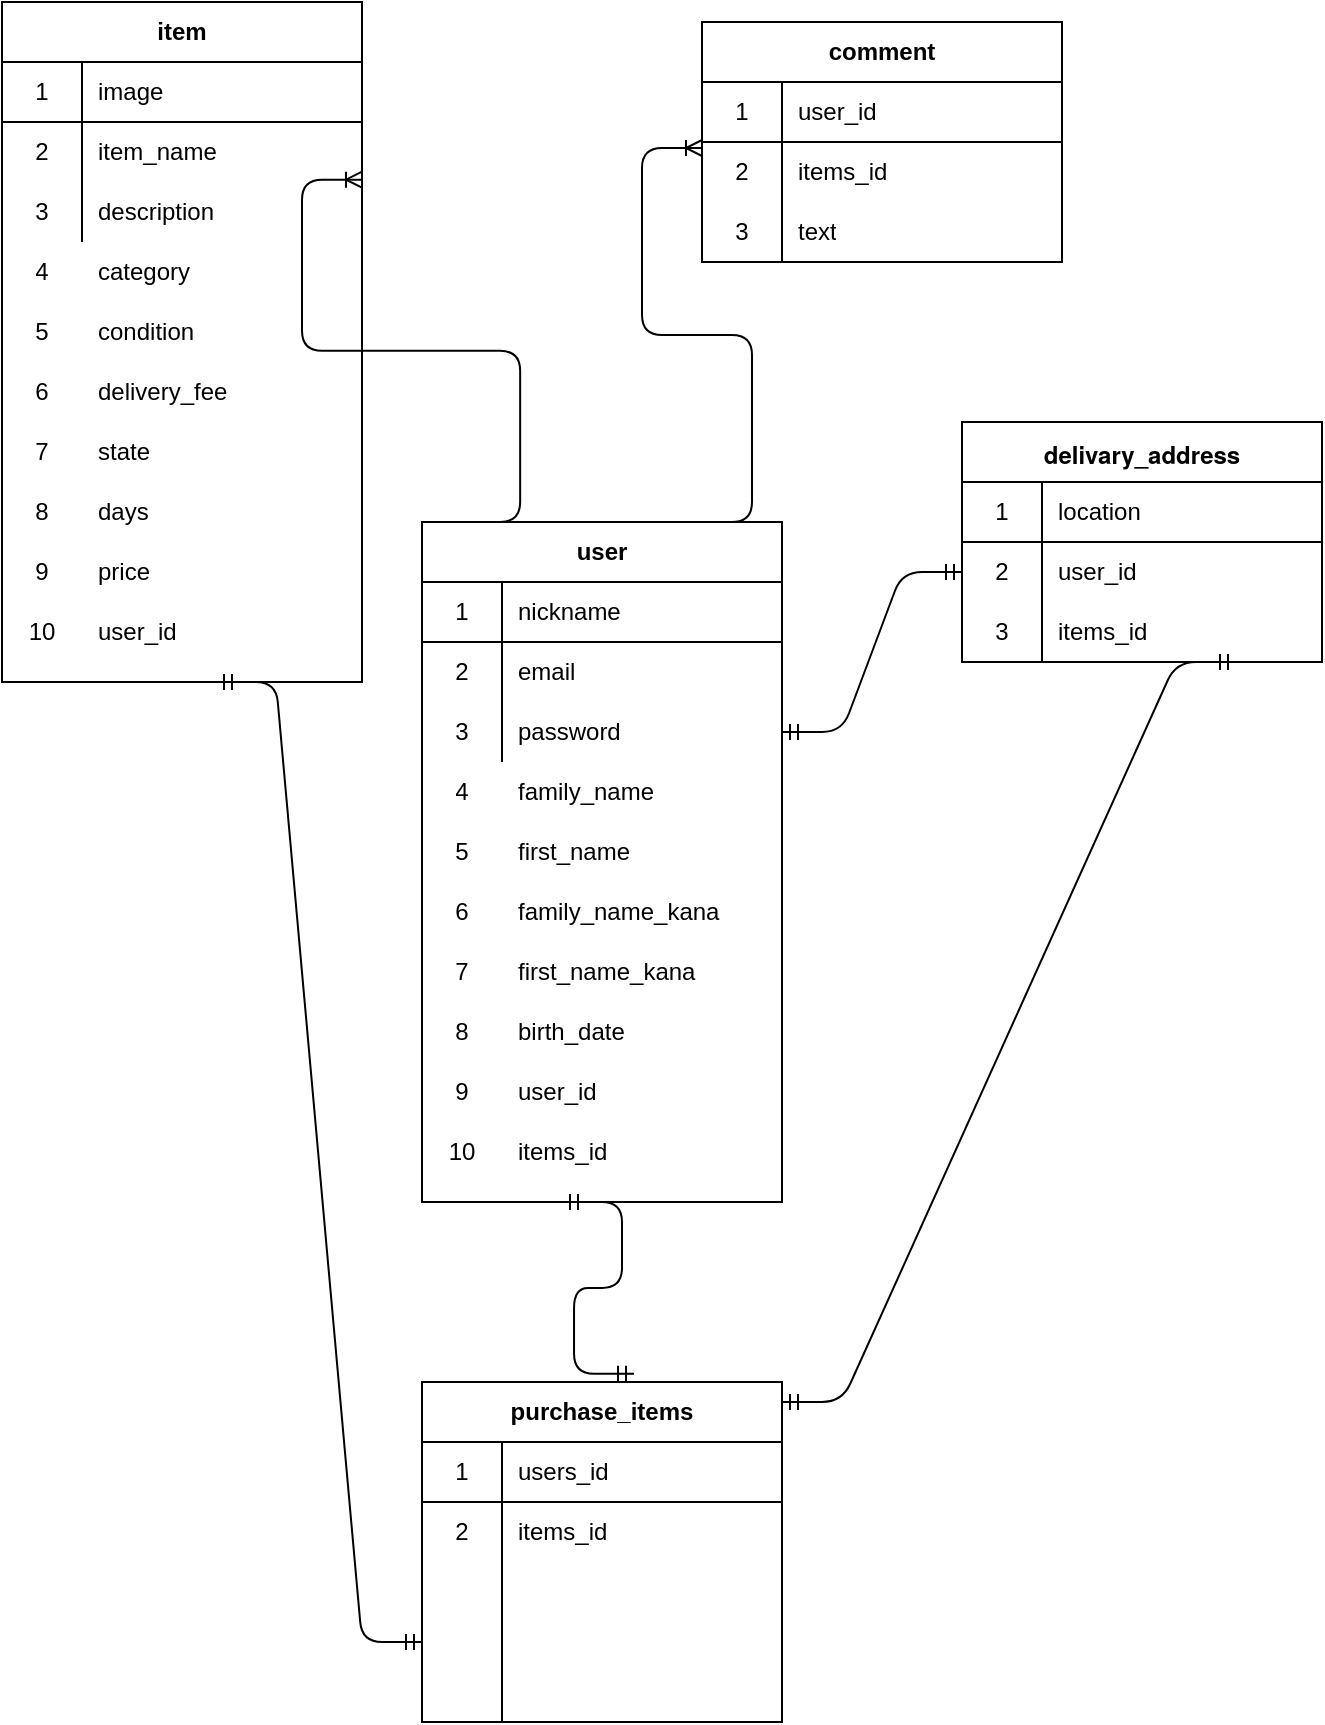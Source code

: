 <mxfile version="13.6.4" type="github">
  <diagram id="R2lEEEUBdFMjLlhIrx00" name="Page-1">
    <mxGraphModel dx="1010" dy="544" grid="1" gridSize="10" guides="1" tooltips="1" connect="1" arrows="1" fold="1" page="1" pageScale="1" pageWidth="850" pageHeight="1100" math="0" shadow="0" extFonts="Permanent Marker^https://fonts.googleapis.com/css?family=Permanent+Marker">
      <root>
        <mxCell id="0" />
        <mxCell id="1" parent="0" />
        <mxCell id="xMCtz1LwxbjLgi_vazao-54" value="" style="shape=partialRectangle;html=1;whiteSpace=wrap;collapsible=0;dropTarget=0;pointerEvents=0;fillColor=none;top=0;left=0;bottom=0;right=0;points=[[0,0.5],[1,0.5]];portConstraint=eastwest;" parent="1" vertex="1">
          <mxGeometry x="270" y="400" width="180" height="30" as="geometry" />
        </mxCell>
        <mxCell id="xMCtz1LwxbjLgi_vazao-55" value="4" style="shape=partialRectangle;html=1;whiteSpace=wrap;connectable=0;fillColor=none;top=0;left=0;bottom=0;right=0;overflow=hidden;" parent="xMCtz1LwxbjLgi_vazao-54" vertex="1">
          <mxGeometry width="40" height="30" as="geometry" />
        </mxCell>
        <mxCell id="xMCtz1LwxbjLgi_vazao-56" value="family_name" style="shape=partialRectangle;html=1;whiteSpace=wrap;connectable=0;fillColor=none;top=0;left=0;bottom=0;right=0;align=left;spacingLeft=6;overflow=hidden;" parent="xMCtz1LwxbjLgi_vazao-54" vertex="1">
          <mxGeometry x="40" width="140" height="30" as="geometry" />
        </mxCell>
        <mxCell id="xMCtz1LwxbjLgi_vazao-57" value="" style="shape=partialRectangle;html=1;whiteSpace=wrap;collapsible=0;dropTarget=0;pointerEvents=0;fillColor=none;top=0;left=0;bottom=0;right=0;points=[[0,0.5],[1,0.5]];portConstraint=eastwest;" parent="1" vertex="1">
          <mxGeometry x="270" y="430" width="180" height="30" as="geometry" />
        </mxCell>
        <mxCell id="xMCtz1LwxbjLgi_vazao-58" value="5" style="shape=partialRectangle;html=1;whiteSpace=wrap;connectable=0;fillColor=none;top=0;left=0;bottom=0;right=0;overflow=hidden;" parent="xMCtz1LwxbjLgi_vazao-57" vertex="1">
          <mxGeometry width="40" height="30" as="geometry" />
        </mxCell>
        <mxCell id="xMCtz1LwxbjLgi_vazao-59" value="first_name" style="shape=partialRectangle;html=1;whiteSpace=wrap;connectable=0;fillColor=none;top=0;left=0;bottom=0;right=0;align=left;spacingLeft=6;overflow=hidden;" parent="xMCtz1LwxbjLgi_vazao-57" vertex="1">
          <mxGeometry x="40" width="140" height="30" as="geometry" />
        </mxCell>
        <mxCell id="xMCtz1LwxbjLgi_vazao-60" value="" style="shape=partialRectangle;html=1;whiteSpace=wrap;collapsible=0;dropTarget=0;pointerEvents=0;fillColor=none;top=0;left=0;bottom=0;right=0;points=[[0,0.5],[1,0.5]];portConstraint=eastwest;fontStyle=1" parent="1" vertex="1">
          <mxGeometry x="270" y="460" width="180" height="30" as="geometry" />
        </mxCell>
        <mxCell id="xMCtz1LwxbjLgi_vazao-61" value="6" style="shape=partialRectangle;html=1;whiteSpace=wrap;connectable=0;fillColor=none;top=0;left=0;bottom=0;right=0;overflow=hidden;" parent="xMCtz1LwxbjLgi_vazao-60" vertex="1">
          <mxGeometry width="40" height="30" as="geometry" />
        </mxCell>
        <mxCell id="xMCtz1LwxbjLgi_vazao-62" value="family_name_kana" style="shape=partialRectangle;html=1;whiteSpace=wrap;connectable=0;fillColor=none;top=0;left=0;bottom=0;right=0;align=left;spacingLeft=6;overflow=hidden;" parent="xMCtz1LwxbjLgi_vazao-60" vertex="1">
          <mxGeometry x="40" width="140" height="30" as="geometry" />
        </mxCell>
        <mxCell id="xMCtz1LwxbjLgi_vazao-65" value="" style="shape=partialRectangle;html=1;whiteSpace=wrap;collapsible=0;dropTarget=0;pointerEvents=0;fillColor=none;top=0;left=0;bottom=0;right=0;points=[[0,0.5],[1,0.5]];portConstraint=eastwest;" parent="1" vertex="1">
          <mxGeometry x="270" y="490" width="180" height="30" as="geometry" />
        </mxCell>
        <mxCell id="xMCtz1LwxbjLgi_vazao-66" value="7" style="shape=partialRectangle;html=1;whiteSpace=wrap;connectable=0;fillColor=none;top=0;left=0;bottom=0;right=0;overflow=hidden;" parent="xMCtz1LwxbjLgi_vazao-65" vertex="1">
          <mxGeometry width="40" height="30" as="geometry" />
        </mxCell>
        <mxCell id="xMCtz1LwxbjLgi_vazao-67" value="first_name_kana" style="shape=partialRectangle;html=1;whiteSpace=wrap;connectable=0;fillColor=none;top=0;left=0;bottom=0;right=0;align=left;spacingLeft=6;overflow=hidden;" parent="xMCtz1LwxbjLgi_vazao-65" vertex="1">
          <mxGeometry x="40" width="140" height="30" as="geometry" />
        </mxCell>
        <mxCell id="xMCtz1LwxbjLgi_vazao-68" value="" style="shape=partialRectangle;html=1;whiteSpace=wrap;collapsible=0;dropTarget=0;pointerEvents=0;fillColor=none;top=0;left=0;bottom=0;right=0;points=[[0,0.5],[1,0.5]];portConstraint=eastwest;" parent="1" vertex="1">
          <mxGeometry x="270" y="520" width="180" height="30" as="geometry" />
        </mxCell>
        <mxCell id="xMCtz1LwxbjLgi_vazao-69" value="8" style="shape=partialRectangle;html=1;whiteSpace=wrap;connectable=0;fillColor=none;top=0;left=0;bottom=0;right=0;overflow=hidden;" parent="xMCtz1LwxbjLgi_vazao-68" vertex="1">
          <mxGeometry width="40" height="30" as="geometry" />
        </mxCell>
        <mxCell id="xMCtz1LwxbjLgi_vazao-70" value="birth_date" style="shape=partialRectangle;html=1;whiteSpace=wrap;connectable=0;fillColor=none;top=0;left=0;bottom=0;right=0;align=left;spacingLeft=6;overflow=hidden;" parent="xMCtz1LwxbjLgi_vazao-68" vertex="1">
          <mxGeometry x="40" width="140" height="30" as="geometry" />
        </mxCell>
        <mxCell id="xMCtz1LwxbjLgi_vazao-74" value="" style="shape=partialRectangle;html=1;whiteSpace=wrap;collapsible=0;dropTarget=0;pointerEvents=0;fillColor=none;top=0;left=0;bottom=0;right=0;points=[[0,0.5],[1,0.5]];portConstraint=eastwest;" parent="1" vertex="1">
          <mxGeometry x="60" y="140" width="180" height="30" as="geometry" />
        </mxCell>
        <mxCell id="xMCtz1LwxbjLgi_vazao-75" value="4" style="shape=partialRectangle;html=1;whiteSpace=wrap;connectable=0;fillColor=none;top=0;left=0;bottom=0;right=0;overflow=hidden;" parent="xMCtz1LwxbjLgi_vazao-74" vertex="1">
          <mxGeometry width="40" height="30" as="geometry" />
        </mxCell>
        <mxCell id="xMCtz1LwxbjLgi_vazao-76" value="category" style="shape=partialRectangle;html=1;whiteSpace=wrap;connectable=0;fillColor=none;top=0;left=0;bottom=0;right=0;align=left;spacingLeft=6;overflow=hidden;" parent="xMCtz1LwxbjLgi_vazao-74" vertex="1">
          <mxGeometry x="40" width="140" height="30" as="geometry" />
        </mxCell>
        <mxCell id="J47DMvdmZxNLsB0QZOsr-2" value="item" style="shape=table;html=1;whiteSpace=wrap;startSize=30;container=1;collapsible=0;childLayout=tableLayout;fixedRows=1;rowLines=0;fontStyle=1;align=center;" vertex="1" parent="1">
          <mxGeometry x="60" y="20" width="180" height="340" as="geometry" />
        </mxCell>
        <mxCell id="J47DMvdmZxNLsB0QZOsr-3" value="" style="shape=partialRectangle;html=1;whiteSpace=wrap;collapsible=0;dropTarget=0;pointerEvents=0;fillColor=none;top=0;left=0;bottom=1;right=0;points=[[0,0.5],[1,0.5]];portConstraint=eastwest;" vertex="1" parent="J47DMvdmZxNLsB0QZOsr-2">
          <mxGeometry y="30" width="180" height="30" as="geometry" />
        </mxCell>
        <mxCell id="J47DMvdmZxNLsB0QZOsr-4" value="1" style="shape=partialRectangle;html=1;whiteSpace=wrap;connectable=0;fillColor=none;top=0;left=0;bottom=0;right=0;overflow=hidden;" vertex="1" parent="J47DMvdmZxNLsB0QZOsr-3">
          <mxGeometry width="40" height="30" as="geometry" />
        </mxCell>
        <mxCell id="J47DMvdmZxNLsB0QZOsr-5" value="image" style="shape=partialRectangle;html=1;whiteSpace=wrap;connectable=0;fillColor=none;top=0;left=0;bottom=0;right=0;align=left;spacingLeft=6;overflow=hidden;" vertex="1" parent="J47DMvdmZxNLsB0QZOsr-3">
          <mxGeometry x="40" width="140" height="30" as="geometry" />
        </mxCell>
        <mxCell id="J47DMvdmZxNLsB0QZOsr-6" value="" style="shape=partialRectangle;html=1;whiteSpace=wrap;collapsible=0;dropTarget=0;pointerEvents=0;fillColor=none;top=0;left=0;bottom=0;right=0;points=[[0,0.5],[1,0.5]];portConstraint=eastwest;" vertex="1" parent="J47DMvdmZxNLsB0QZOsr-2">
          <mxGeometry y="60" width="180" height="30" as="geometry" />
        </mxCell>
        <mxCell id="J47DMvdmZxNLsB0QZOsr-7" value="2" style="shape=partialRectangle;html=1;whiteSpace=wrap;connectable=0;fillColor=none;top=0;left=0;bottom=0;right=0;overflow=hidden;" vertex="1" parent="J47DMvdmZxNLsB0QZOsr-6">
          <mxGeometry width="40" height="30" as="geometry" />
        </mxCell>
        <mxCell id="J47DMvdmZxNLsB0QZOsr-8" value="item_name" style="shape=partialRectangle;html=1;whiteSpace=wrap;connectable=0;fillColor=none;top=0;left=0;bottom=0;right=0;align=left;spacingLeft=6;overflow=hidden;" vertex="1" parent="J47DMvdmZxNLsB0QZOsr-6">
          <mxGeometry x="40" width="140" height="30" as="geometry" />
        </mxCell>
        <mxCell id="J47DMvdmZxNLsB0QZOsr-9" value="" style="shape=partialRectangle;html=1;whiteSpace=wrap;collapsible=0;dropTarget=0;pointerEvents=0;fillColor=none;top=0;left=0;bottom=0;right=0;points=[[0,0.5],[1,0.5]];portConstraint=eastwest;" vertex="1" parent="J47DMvdmZxNLsB0QZOsr-2">
          <mxGeometry y="90" width="180" height="30" as="geometry" />
        </mxCell>
        <mxCell id="J47DMvdmZxNLsB0QZOsr-10" value="3" style="shape=partialRectangle;html=1;whiteSpace=wrap;connectable=0;fillColor=none;top=0;left=0;bottom=0;right=0;overflow=hidden;" vertex="1" parent="J47DMvdmZxNLsB0QZOsr-9">
          <mxGeometry width="40" height="30" as="geometry" />
        </mxCell>
        <mxCell id="J47DMvdmZxNLsB0QZOsr-11" value="description" style="shape=partialRectangle;html=1;whiteSpace=wrap;connectable=0;fillColor=none;top=0;left=0;bottom=0;right=0;align=left;spacingLeft=6;overflow=hidden;" vertex="1" parent="J47DMvdmZxNLsB0QZOsr-9">
          <mxGeometry x="40" width="140" height="30" as="geometry" />
        </mxCell>
        <mxCell id="hqGdXzhsA93ZY9QuLCnF-4" value="" style="shape=partialRectangle;html=1;whiteSpace=wrap;collapsible=0;dropTarget=0;pointerEvents=0;fillColor=none;top=0;left=0;bottom=0;right=0;points=[[0,0.5],[1,0.5]];portConstraint=eastwest;" parent="1" vertex="1">
          <mxGeometry x="270" y="550" width="180" height="30" as="geometry" />
        </mxCell>
        <mxCell id="hqGdXzhsA93ZY9QuLCnF-5" value="9" style="shape=partialRectangle;html=1;whiteSpace=wrap;connectable=0;fillColor=none;top=0;left=0;bottom=0;right=0;overflow=hidden;" parent="hqGdXzhsA93ZY9QuLCnF-4" vertex="1">
          <mxGeometry width="40" height="30" as="geometry" />
        </mxCell>
        <mxCell id="hqGdXzhsA93ZY9QuLCnF-6" value="user_id" style="shape=partialRectangle;html=1;whiteSpace=wrap;connectable=0;fillColor=none;top=0;left=0;bottom=0;right=0;align=left;spacingLeft=6;overflow=hidden;" parent="hqGdXzhsA93ZY9QuLCnF-4" vertex="1">
          <mxGeometry x="40" width="140" height="30" as="geometry" />
        </mxCell>
        <mxCell id="hqGdXzhsA93ZY9QuLCnF-7" value="" style="shape=partialRectangle;html=1;whiteSpace=wrap;collapsible=0;dropTarget=0;pointerEvents=0;fillColor=none;top=0;left=0;bottom=0;right=0;points=[[0,0.5],[1,0.5]];portConstraint=eastwest;" parent="1" vertex="1">
          <mxGeometry x="540" y="290" width="180" height="30" as="geometry" />
        </mxCell>
        <mxCell id="hqGdXzhsA93ZY9QuLCnF-8" value="2" style="shape=partialRectangle;html=1;whiteSpace=wrap;connectable=0;fillColor=none;top=0;left=0;bottom=0;right=0;overflow=hidden;" parent="hqGdXzhsA93ZY9QuLCnF-7" vertex="1">
          <mxGeometry width="40" height="30" as="geometry" />
        </mxCell>
        <mxCell id="hqGdXzhsA93ZY9QuLCnF-9" value="user_id" style="shape=partialRectangle;html=1;whiteSpace=wrap;connectable=0;fillColor=none;top=0;left=0;bottom=0;right=0;align=left;spacingLeft=6;overflow=hidden;" parent="hqGdXzhsA93ZY9QuLCnF-7" vertex="1">
          <mxGeometry x="40" width="140" height="30" as="geometry" />
        </mxCell>
        <mxCell id="hqGdXzhsA93ZY9QuLCnF-23" value="" style="shape=partialRectangle;html=1;whiteSpace=wrap;collapsible=0;dropTarget=0;pointerEvents=0;fillColor=none;top=0;left=0;bottom=0;right=0;points=[[0,0.5],[1,0.5]];portConstraint=eastwest;" parent="1" vertex="1">
          <mxGeometry x="270" y="580" width="180" height="30" as="geometry" />
        </mxCell>
        <mxCell id="hqGdXzhsA93ZY9QuLCnF-24" value="10" style="shape=partialRectangle;html=1;whiteSpace=wrap;connectable=0;fillColor=none;top=0;left=0;bottom=0;right=0;overflow=hidden;" parent="hqGdXzhsA93ZY9QuLCnF-23" vertex="1">
          <mxGeometry width="40" height="30" as="geometry" />
        </mxCell>
        <mxCell id="hqGdXzhsA93ZY9QuLCnF-25" value="items_id" style="shape=partialRectangle;html=1;whiteSpace=wrap;connectable=0;fillColor=none;top=0;left=0;bottom=0;right=0;align=left;spacingLeft=6;overflow=hidden;" parent="hqGdXzhsA93ZY9QuLCnF-23" vertex="1">
          <mxGeometry x="40" width="140" height="30" as="geometry" />
        </mxCell>
        <mxCell id="hqGdXzhsA93ZY9QuLCnF-26" value="" style="shape=partialRectangle;html=1;whiteSpace=wrap;collapsible=0;dropTarget=0;pointerEvents=0;fillColor=none;top=0;left=0;bottom=0;right=0;points=[[0,0.5],[1,0.5]];portConstraint=eastwest;" parent="1" vertex="1">
          <mxGeometry x="540" y="320" width="180" height="30" as="geometry" />
        </mxCell>
        <mxCell id="hqGdXzhsA93ZY9QuLCnF-27" value="3" style="shape=partialRectangle;html=1;whiteSpace=wrap;connectable=0;fillColor=none;top=0;left=0;bottom=0;right=0;overflow=hidden;" parent="hqGdXzhsA93ZY9QuLCnF-26" vertex="1">
          <mxGeometry width="40" height="30" as="geometry" />
        </mxCell>
        <mxCell id="hqGdXzhsA93ZY9QuLCnF-28" value="items_id" style="shape=partialRectangle;html=1;whiteSpace=wrap;connectable=0;fillColor=none;top=0;left=0;bottom=0;right=0;align=left;spacingLeft=6;overflow=hidden;" parent="hqGdXzhsA93ZY9QuLCnF-26" vertex="1">
          <mxGeometry x="40" width="140" height="30" as="geometry" />
        </mxCell>
        <mxCell id="xMCtz1LwxbjLgi_vazao-41" value="user" style="shape=table;html=1;whiteSpace=wrap;startSize=30;container=1;collapsible=0;childLayout=tableLayout;fixedRows=1;rowLines=0;fontStyle=1;align=center;strokeColor=#000000;" parent="1" vertex="1">
          <mxGeometry x="270" y="280" width="180" height="340" as="geometry" />
        </mxCell>
        <mxCell id="xMCtz1LwxbjLgi_vazao-42" value="" style="shape=partialRectangle;html=1;whiteSpace=wrap;collapsible=0;dropTarget=0;pointerEvents=0;fillColor=none;top=0;left=0;bottom=1;right=0;points=[[0,0.5],[1,0.5]];portConstraint=eastwest;" parent="xMCtz1LwxbjLgi_vazao-41" vertex="1">
          <mxGeometry y="30" width="180" height="30" as="geometry" />
        </mxCell>
        <mxCell id="xMCtz1LwxbjLgi_vazao-43" value="1" style="shape=partialRectangle;html=1;whiteSpace=wrap;connectable=0;fillColor=none;top=0;left=0;bottom=0;right=0;overflow=hidden;" parent="xMCtz1LwxbjLgi_vazao-42" vertex="1">
          <mxGeometry width="40" height="30" as="geometry" />
        </mxCell>
        <mxCell id="xMCtz1LwxbjLgi_vazao-44" value="nickname" style="shape=partialRectangle;html=1;whiteSpace=wrap;connectable=0;fillColor=none;top=0;left=0;bottom=0;right=0;align=left;spacingLeft=6;overflow=hidden;" parent="xMCtz1LwxbjLgi_vazao-42" vertex="1">
          <mxGeometry x="40" width="140" height="30" as="geometry" />
        </mxCell>
        <mxCell id="xMCtz1LwxbjLgi_vazao-45" value="" style="shape=partialRectangle;html=1;whiteSpace=wrap;collapsible=0;dropTarget=0;pointerEvents=0;fillColor=none;top=0;left=0;bottom=0;right=0;points=[[0,0.5],[1,0.5]];portConstraint=eastwest;" parent="xMCtz1LwxbjLgi_vazao-41" vertex="1">
          <mxGeometry y="60" width="180" height="30" as="geometry" />
        </mxCell>
        <mxCell id="xMCtz1LwxbjLgi_vazao-46" value="2" style="shape=partialRectangle;html=1;whiteSpace=wrap;connectable=0;fillColor=none;top=0;left=0;bottom=0;right=0;overflow=hidden;" parent="xMCtz1LwxbjLgi_vazao-45" vertex="1">
          <mxGeometry width="40" height="30" as="geometry" />
        </mxCell>
        <mxCell id="xMCtz1LwxbjLgi_vazao-47" value="email" style="shape=partialRectangle;html=1;whiteSpace=wrap;connectable=0;fillColor=none;top=0;left=0;bottom=0;right=0;align=left;spacingLeft=6;overflow=hidden;labelBorderColor=none;shadow=0;sketch=1;strokeColor=#000000;" parent="xMCtz1LwxbjLgi_vazao-45" vertex="1">
          <mxGeometry x="40" width="140" height="30" as="geometry" />
        </mxCell>
        <mxCell id="xMCtz1LwxbjLgi_vazao-48" value="" style="shape=partialRectangle;html=1;whiteSpace=wrap;collapsible=0;dropTarget=0;pointerEvents=0;fillColor=none;top=0;left=0;bottom=0;right=0;points=[[0,0.5],[1,0.5]];portConstraint=eastwest;" parent="xMCtz1LwxbjLgi_vazao-41" vertex="1">
          <mxGeometry y="90" width="180" height="30" as="geometry" />
        </mxCell>
        <mxCell id="xMCtz1LwxbjLgi_vazao-49" value="3" style="shape=partialRectangle;html=1;whiteSpace=wrap;connectable=0;fillColor=none;top=0;left=0;bottom=0;right=0;overflow=hidden;" parent="xMCtz1LwxbjLgi_vazao-48" vertex="1">
          <mxGeometry width="40" height="30" as="geometry" />
        </mxCell>
        <mxCell id="xMCtz1LwxbjLgi_vazao-50" value="password" style="shape=partialRectangle;html=1;whiteSpace=wrap;connectable=0;fillColor=none;top=0;left=0;bottom=0;right=0;align=left;spacingLeft=6;overflow=hidden;" parent="xMCtz1LwxbjLgi_vazao-48" vertex="1">
          <mxGeometry x="40" width="140" height="30" as="geometry" />
        </mxCell>
        <mxCell id="hqGdXzhsA93ZY9QuLCnF-48" value="" style="edgeStyle=entityRelationEdgeStyle;fontSize=12;html=1;endArrow=ERmandOne;startArrow=ERmandOne;entryX=0;entryY=0.5;entryDx=0;entryDy=0;exitX=1;exitY=0.5;exitDx=0;exitDy=0;" parent="1" source="xMCtz1LwxbjLgi_vazao-48" target="xMCtz1LwxbjLgi_vazao-5" edge="1">
          <mxGeometry width="100" height="100" relative="1" as="geometry">
            <mxPoint x="650" y="300" as="sourcePoint" />
            <mxPoint x="550" y="400" as="targetPoint" />
          </mxGeometry>
        </mxCell>
        <mxCell id="J47DMvdmZxNLsB0QZOsr-12" value="" style="shape=partialRectangle;html=1;whiteSpace=wrap;collapsible=0;dropTarget=0;pointerEvents=0;fillColor=none;top=0;left=0;bottom=0;right=0;points=[[0,0.5],[1,0.5]];portConstraint=eastwest;" vertex="1" parent="1">
          <mxGeometry x="60" y="170" width="180" height="30" as="geometry" />
        </mxCell>
        <mxCell id="J47DMvdmZxNLsB0QZOsr-13" value="5" style="shape=partialRectangle;html=1;whiteSpace=wrap;connectable=0;fillColor=none;top=0;left=0;bottom=0;right=0;overflow=hidden;" vertex="1" parent="J47DMvdmZxNLsB0QZOsr-12">
          <mxGeometry width="40" height="30" as="geometry" />
        </mxCell>
        <mxCell id="J47DMvdmZxNLsB0QZOsr-14" value="condition" style="shape=partialRectangle;html=1;whiteSpace=wrap;connectable=0;fillColor=none;top=0;left=0;bottom=0;right=0;align=left;spacingLeft=6;overflow=hidden;" vertex="1" parent="J47DMvdmZxNLsB0QZOsr-12">
          <mxGeometry x="40" width="140" height="30" as="geometry" />
        </mxCell>
        <mxCell id="J47DMvdmZxNLsB0QZOsr-15" value="" style="shape=partialRectangle;html=1;whiteSpace=wrap;collapsible=0;dropTarget=0;pointerEvents=0;fillColor=none;top=0;left=0;bottom=0;right=0;points=[[0,0.5],[1,0.5]];portConstraint=eastwest;" vertex="1" parent="1">
          <mxGeometry x="60" y="200" width="180" height="30" as="geometry" />
        </mxCell>
        <mxCell id="J47DMvdmZxNLsB0QZOsr-16" value="6" style="shape=partialRectangle;html=1;whiteSpace=wrap;connectable=0;fillColor=none;top=0;left=0;bottom=0;right=0;overflow=hidden;" vertex="1" parent="J47DMvdmZxNLsB0QZOsr-15">
          <mxGeometry width="40" height="30" as="geometry" />
        </mxCell>
        <mxCell id="J47DMvdmZxNLsB0QZOsr-17" value="delivery_fee" style="shape=partialRectangle;html=1;whiteSpace=wrap;connectable=0;fillColor=none;top=0;left=0;bottom=0;right=0;align=left;spacingLeft=6;overflow=hidden;" vertex="1" parent="J47DMvdmZxNLsB0QZOsr-15">
          <mxGeometry x="40" width="140" height="30" as="geometry" />
        </mxCell>
        <mxCell id="J47DMvdmZxNLsB0QZOsr-18" value="" style="shape=partialRectangle;html=1;whiteSpace=wrap;collapsible=0;dropTarget=0;pointerEvents=0;fillColor=none;top=0;left=0;bottom=0;right=0;points=[[0,0.5],[1,0.5]];portConstraint=eastwest;" vertex="1" parent="1">
          <mxGeometry x="60" y="230" width="180" height="30" as="geometry" />
        </mxCell>
        <mxCell id="J47DMvdmZxNLsB0QZOsr-19" value="7" style="shape=partialRectangle;html=1;whiteSpace=wrap;connectable=0;fillColor=none;top=0;left=0;bottom=0;right=0;overflow=hidden;" vertex="1" parent="J47DMvdmZxNLsB0QZOsr-18">
          <mxGeometry width="40" height="30" as="geometry" />
        </mxCell>
        <mxCell id="J47DMvdmZxNLsB0QZOsr-20" value="state" style="shape=partialRectangle;html=1;whiteSpace=wrap;connectable=0;fillColor=none;top=0;left=0;bottom=0;right=0;align=left;spacingLeft=6;overflow=hidden;" vertex="1" parent="J47DMvdmZxNLsB0QZOsr-18">
          <mxGeometry x="40" width="140" height="30" as="geometry" />
        </mxCell>
        <mxCell id="J47DMvdmZxNLsB0QZOsr-21" value="" style="shape=partialRectangle;html=1;whiteSpace=wrap;collapsible=0;dropTarget=0;pointerEvents=0;fillColor=none;top=0;left=0;bottom=0;right=0;points=[[0,0.5],[1,0.5]];portConstraint=eastwest;" vertex="1" parent="1">
          <mxGeometry x="60" y="260" width="180" height="30" as="geometry" />
        </mxCell>
        <mxCell id="J47DMvdmZxNLsB0QZOsr-22" value="8" style="shape=partialRectangle;html=1;whiteSpace=wrap;connectable=0;fillColor=none;top=0;left=0;bottom=0;right=0;overflow=hidden;" vertex="1" parent="J47DMvdmZxNLsB0QZOsr-21">
          <mxGeometry width="40" height="30" as="geometry" />
        </mxCell>
        <mxCell id="J47DMvdmZxNLsB0QZOsr-23" value="days" style="shape=partialRectangle;html=1;whiteSpace=wrap;connectable=0;fillColor=none;top=0;left=0;bottom=0;right=0;align=left;spacingLeft=6;overflow=hidden;" vertex="1" parent="J47DMvdmZxNLsB0QZOsr-21">
          <mxGeometry x="40" width="140" height="30" as="geometry" />
        </mxCell>
        <mxCell id="J47DMvdmZxNLsB0QZOsr-26" value="" style="shape=partialRectangle;html=1;whiteSpace=wrap;collapsible=0;dropTarget=0;pointerEvents=0;fillColor=none;top=0;left=0;bottom=0;right=0;points=[[0,0.5],[1,0.5]];portConstraint=eastwest;" vertex="1" parent="1">
          <mxGeometry x="60" y="290" width="180" height="30" as="geometry" />
        </mxCell>
        <mxCell id="J47DMvdmZxNLsB0QZOsr-27" value="9" style="shape=partialRectangle;html=1;whiteSpace=wrap;connectable=0;fillColor=none;top=0;left=0;bottom=0;right=0;overflow=hidden;" vertex="1" parent="J47DMvdmZxNLsB0QZOsr-26">
          <mxGeometry width="40" height="30" as="geometry" />
        </mxCell>
        <mxCell id="J47DMvdmZxNLsB0QZOsr-28" value="price" style="shape=partialRectangle;html=1;whiteSpace=wrap;connectable=0;fillColor=none;top=0;left=0;bottom=0;right=0;align=left;spacingLeft=6;overflow=hidden;" vertex="1" parent="J47DMvdmZxNLsB0QZOsr-26">
          <mxGeometry x="40" width="140" height="30" as="geometry" />
        </mxCell>
        <mxCell id="J47DMvdmZxNLsB0QZOsr-29" value="" style="shape=partialRectangle;html=1;whiteSpace=wrap;collapsible=0;dropTarget=0;pointerEvents=0;fillColor=none;top=0;left=0;bottom=0;right=0;points=[[0,0.5],[1,0.5]];portConstraint=eastwest;" vertex="1" parent="1">
          <mxGeometry x="60" y="320" width="180" height="30" as="geometry" />
        </mxCell>
        <mxCell id="J47DMvdmZxNLsB0QZOsr-30" value="10" style="shape=partialRectangle;html=1;whiteSpace=wrap;connectable=0;fillColor=none;top=0;left=0;bottom=0;right=0;overflow=hidden;" vertex="1" parent="J47DMvdmZxNLsB0QZOsr-29">
          <mxGeometry width="40" height="30" as="geometry" />
        </mxCell>
        <mxCell id="J47DMvdmZxNLsB0QZOsr-31" value="user_id" style="shape=partialRectangle;html=1;whiteSpace=wrap;connectable=0;fillColor=none;top=0;left=0;bottom=0;right=0;align=left;spacingLeft=6;overflow=hidden;" vertex="1" parent="J47DMvdmZxNLsB0QZOsr-29">
          <mxGeometry x="40" width="140" height="30" as="geometry" />
        </mxCell>
        <mxCell id="xMCtz1LwxbjLgi_vazao-21" value="comment" style="shape=table;html=1;whiteSpace=wrap;startSize=30;container=1;collapsible=0;childLayout=tableLayout;fixedRows=1;rowLines=0;fontStyle=1;align=center;" parent="1" vertex="1">
          <mxGeometry x="410" y="30" width="180" height="120" as="geometry" />
        </mxCell>
        <mxCell id="xMCtz1LwxbjLgi_vazao-22" value="" style="shape=partialRectangle;html=1;whiteSpace=wrap;collapsible=0;dropTarget=0;pointerEvents=0;fillColor=none;top=0;left=0;bottom=1;right=0;points=[[0,0.5],[1,0.5]];portConstraint=eastwest;" parent="xMCtz1LwxbjLgi_vazao-21" vertex="1">
          <mxGeometry y="30" width="180" height="30" as="geometry" />
        </mxCell>
        <mxCell id="xMCtz1LwxbjLgi_vazao-23" value="1" style="shape=partialRectangle;html=1;whiteSpace=wrap;connectable=0;fillColor=none;top=0;left=0;bottom=0;right=0;overflow=hidden;" parent="xMCtz1LwxbjLgi_vazao-22" vertex="1">
          <mxGeometry width="40" height="30" as="geometry" />
        </mxCell>
        <mxCell id="xMCtz1LwxbjLgi_vazao-24" value="user_id" style="shape=partialRectangle;html=1;whiteSpace=wrap;connectable=0;fillColor=none;top=0;left=0;bottom=0;right=0;align=left;spacingLeft=6;overflow=hidden;" parent="xMCtz1LwxbjLgi_vazao-22" vertex="1">
          <mxGeometry x="40" width="140" height="30" as="geometry" />
        </mxCell>
        <mxCell id="xMCtz1LwxbjLgi_vazao-25" value="" style="shape=partialRectangle;html=1;whiteSpace=wrap;collapsible=0;dropTarget=0;pointerEvents=0;fillColor=none;top=0;left=0;bottom=0;right=0;points=[[0,0.5],[1,0.5]];portConstraint=eastwest;" parent="xMCtz1LwxbjLgi_vazao-21" vertex="1">
          <mxGeometry y="60" width="180" height="30" as="geometry" />
        </mxCell>
        <mxCell id="xMCtz1LwxbjLgi_vazao-26" value="2" style="shape=partialRectangle;html=1;whiteSpace=wrap;connectable=0;fillColor=none;top=0;left=0;bottom=0;right=0;overflow=hidden;" parent="xMCtz1LwxbjLgi_vazao-25" vertex="1">
          <mxGeometry width="40" height="30" as="geometry" />
        </mxCell>
        <mxCell id="xMCtz1LwxbjLgi_vazao-27" value="items_id" style="shape=partialRectangle;html=1;whiteSpace=wrap;connectable=0;fillColor=none;top=0;left=0;bottom=0;right=0;align=left;spacingLeft=6;overflow=hidden;" parent="xMCtz1LwxbjLgi_vazao-25" vertex="1">
          <mxGeometry x="40" width="140" height="30" as="geometry" />
        </mxCell>
        <mxCell id="xMCtz1LwxbjLgi_vazao-28" value="" style="shape=partialRectangle;html=1;whiteSpace=wrap;collapsible=0;dropTarget=0;pointerEvents=0;fillColor=none;top=0;left=0;bottom=0;right=0;points=[[0,0.5],[1,0.5]];portConstraint=eastwest;" parent="xMCtz1LwxbjLgi_vazao-21" vertex="1">
          <mxGeometry y="90" width="180" height="30" as="geometry" />
        </mxCell>
        <mxCell id="xMCtz1LwxbjLgi_vazao-29" value="3" style="shape=partialRectangle;html=1;whiteSpace=wrap;connectable=0;fillColor=none;top=0;left=0;bottom=0;right=0;overflow=hidden;" parent="xMCtz1LwxbjLgi_vazao-28" vertex="1">
          <mxGeometry width="40" height="30" as="geometry" />
        </mxCell>
        <mxCell id="xMCtz1LwxbjLgi_vazao-30" value="text" style="shape=partialRectangle;html=1;whiteSpace=wrap;connectable=0;fillColor=none;top=0;left=0;bottom=0;right=0;align=left;spacingLeft=6;overflow=hidden;" parent="xMCtz1LwxbjLgi_vazao-28" vertex="1">
          <mxGeometry x="40" width="140" height="30" as="geometry" />
        </mxCell>
        <mxCell id="xMCtz1LwxbjLgi_vazao-1" value="&lt;p class=&quot;p1&quot; style=&quot;margin: 0px ; font-stretch: normal ; line-height: normal ; font-family: &amp;#34;helvetica neue&amp;#34;&quot;&gt;delivary_address&lt;/p&gt;" style="shape=table;html=1;whiteSpace=wrap;startSize=30;container=1;collapsible=0;childLayout=tableLayout;fixedRows=1;rowLines=0;fontStyle=1;align=center;" parent="1" vertex="1">
          <mxGeometry x="540" y="230" width="180" height="120" as="geometry" />
        </mxCell>
        <mxCell id="xMCtz1LwxbjLgi_vazao-2" value="" style="shape=partialRectangle;html=1;whiteSpace=wrap;collapsible=0;dropTarget=0;pointerEvents=0;fillColor=none;top=0;left=0;bottom=1;right=0;points=[[0,0.5],[1,0.5]];portConstraint=eastwest;" parent="xMCtz1LwxbjLgi_vazao-1" vertex="1">
          <mxGeometry y="30" width="180" height="30" as="geometry" />
        </mxCell>
        <mxCell id="xMCtz1LwxbjLgi_vazao-3" value="1" style="shape=partialRectangle;html=1;whiteSpace=wrap;connectable=0;fillColor=none;top=0;left=0;bottom=0;right=0;overflow=hidden;" parent="xMCtz1LwxbjLgi_vazao-2" vertex="1">
          <mxGeometry width="40" height="30" as="geometry" />
        </mxCell>
        <mxCell id="xMCtz1LwxbjLgi_vazao-4" value="location&amp;nbsp;" style="shape=partialRectangle;html=1;whiteSpace=wrap;connectable=0;fillColor=none;top=0;left=0;bottom=0;right=0;align=left;spacingLeft=6;overflow=hidden;" parent="xMCtz1LwxbjLgi_vazao-2" vertex="1">
          <mxGeometry x="40" width="140" height="30" as="geometry" />
        </mxCell>
        <mxCell id="xMCtz1LwxbjLgi_vazao-5" value="" style="shape=partialRectangle;html=1;whiteSpace=wrap;collapsible=0;dropTarget=0;pointerEvents=0;fillColor=none;top=0;left=0;bottom=0;right=0;points=[[0,0.5],[1,0.5]];portConstraint=eastwest;" parent="xMCtz1LwxbjLgi_vazao-1" vertex="1">
          <mxGeometry y="60" width="180" height="30" as="geometry" />
        </mxCell>
        <mxCell id="xMCtz1LwxbjLgi_vazao-6" value="" style="shape=partialRectangle;html=1;whiteSpace=wrap;connectable=0;fillColor=none;top=0;left=0;bottom=0;right=0;overflow=hidden;" parent="xMCtz1LwxbjLgi_vazao-5" vertex="1">
          <mxGeometry width="40" height="30" as="geometry" />
        </mxCell>
        <mxCell id="xMCtz1LwxbjLgi_vazao-7" value="" style="shape=partialRectangle;html=1;whiteSpace=wrap;connectable=0;fillColor=none;top=0;left=0;bottom=0;right=0;align=left;spacingLeft=6;overflow=hidden;" parent="xMCtz1LwxbjLgi_vazao-5" vertex="1">
          <mxGeometry x="40" width="140" height="30" as="geometry" />
        </mxCell>
        <mxCell id="xMCtz1LwxbjLgi_vazao-8" value="" style="shape=partialRectangle;html=1;whiteSpace=wrap;collapsible=0;dropTarget=0;pointerEvents=0;fillColor=none;top=0;left=0;bottom=0;right=0;points=[[0,0.5],[1,0.5]];portConstraint=eastwest;" parent="xMCtz1LwxbjLgi_vazao-1" vertex="1">
          <mxGeometry y="90" width="180" height="30" as="geometry" />
        </mxCell>
        <mxCell id="xMCtz1LwxbjLgi_vazao-9" value="" style="shape=partialRectangle;html=1;whiteSpace=wrap;connectable=0;fillColor=none;top=0;left=0;bottom=0;right=0;overflow=hidden;" parent="xMCtz1LwxbjLgi_vazao-8" vertex="1">
          <mxGeometry width="40" height="30" as="geometry" />
        </mxCell>
        <mxCell id="xMCtz1LwxbjLgi_vazao-10" value="" style="shape=partialRectangle;html=1;whiteSpace=wrap;connectable=0;fillColor=none;top=0;left=0;bottom=0;right=0;align=left;spacingLeft=6;overflow=hidden;" parent="xMCtz1LwxbjLgi_vazao-8" vertex="1">
          <mxGeometry x="40" width="140" height="30" as="geometry" />
        </mxCell>
        <mxCell id="J47DMvdmZxNLsB0QZOsr-32" value="" style="edgeStyle=entityRelationEdgeStyle;fontSize=12;html=1;endArrow=ERoneToMany;exitX=0.75;exitY=0;exitDx=0;exitDy=0;" edge="1" parent="1" source="xMCtz1LwxbjLgi_vazao-41">
          <mxGeometry width="100" height="100" relative="1" as="geometry">
            <mxPoint x="416" y="277" as="sourcePoint" />
            <mxPoint x="410" y="93" as="targetPoint" />
          </mxGeometry>
        </mxCell>
        <mxCell id="J47DMvdmZxNLsB0QZOsr-33" value="" style="edgeStyle=entityRelationEdgeStyle;fontSize=12;html=1;endArrow=ERoneToMany;exitX=0.106;exitY=0;exitDx=0;exitDy=0;exitPerimeter=0;entryX=1.011;entryY=0.267;entryDx=0;entryDy=0;entryPerimeter=0;" edge="1" parent="1" source="xMCtz1LwxbjLgi_vazao-41">
          <mxGeometry width="100" height="100" relative="1" as="geometry">
            <mxPoint x="300.98" y="150.0" as="sourcePoint" />
            <mxPoint x="240.0" y="108.85" as="targetPoint" />
          </mxGeometry>
        </mxCell>
        <mxCell id="J47DMvdmZxNLsB0QZOsr-34" value="" style="edgeStyle=entityRelationEdgeStyle;fontSize=12;html=1;endArrow=ERmandOne;startArrow=ERmandOne;" edge="1" parent="1">
          <mxGeometry width="100" height="100" relative="1" as="geometry">
            <mxPoint x="450" y="720" as="sourcePoint" />
            <mxPoint x="677" y="350" as="targetPoint" />
          </mxGeometry>
        </mxCell>
        <mxCell id="xMCtz1LwxbjLgi_vazao-31" value="purchase_items" style="shape=table;html=1;whiteSpace=wrap;startSize=30;container=1;collapsible=0;childLayout=tableLayout;fixedRows=1;rowLines=0;fontStyle=1;align=center;" parent="1" vertex="1">
          <mxGeometry x="270" y="710" width="180" height="170" as="geometry" />
        </mxCell>
        <mxCell id="xMCtz1LwxbjLgi_vazao-32" value="" style="shape=partialRectangle;html=1;whiteSpace=wrap;collapsible=0;dropTarget=0;pointerEvents=0;fillColor=none;top=0;left=0;bottom=1;right=0;points=[[0,0.5],[1,0.5]];portConstraint=eastwest;" parent="xMCtz1LwxbjLgi_vazao-31" vertex="1">
          <mxGeometry y="30" width="180" height="30" as="geometry" />
        </mxCell>
        <mxCell id="xMCtz1LwxbjLgi_vazao-33" value="1" style="shape=partialRectangle;html=1;whiteSpace=wrap;connectable=0;fillColor=none;top=0;left=0;bottom=0;right=0;overflow=hidden;" parent="xMCtz1LwxbjLgi_vazao-32" vertex="1">
          <mxGeometry width="40" height="30" as="geometry" />
        </mxCell>
        <mxCell id="xMCtz1LwxbjLgi_vazao-34" value="users_id" style="shape=partialRectangle;html=1;whiteSpace=wrap;connectable=0;fillColor=none;top=0;left=0;bottom=0;right=0;align=left;spacingLeft=6;overflow=hidden;" parent="xMCtz1LwxbjLgi_vazao-32" vertex="1">
          <mxGeometry x="40" width="140" height="30" as="geometry" />
        </mxCell>
        <mxCell id="xMCtz1LwxbjLgi_vazao-35" value="" style="shape=partialRectangle;html=1;whiteSpace=wrap;collapsible=0;dropTarget=0;pointerEvents=0;fillColor=none;top=0;left=0;bottom=0;right=0;points=[[0,0.5],[1,0.5]];portConstraint=eastwest;" parent="xMCtz1LwxbjLgi_vazao-31" vertex="1">
          <mxGeometry y="60" width="180" height="30" as="geometry" />
        </mxCell>
        <mxCell id="xMCtz1LwxbjLgi_vazao-36" value="2" style="shape=partialRectangle;html=1;whiteSpace=wrap;connectable=0;fillColor=none;top=0;left=0;bottom=0;right=0;overflow=hidden;" parent="xMCtz1LwxbjLgi_vazao-35" vertex="1">
          <mxGeometry width="40" height="30" as="geometry" />
        </mxCell>
        <mxCell id="xMCtz1LwxbjLgi_vazao-37" value="items_id" style="shape=partialRectangle;html=1;whiteSpace=wrap;connectable=0;fillColor=none;top=0;left=0;bottom=0;right=0;align=left;spacingLeft=6;overflow=hidden;" parent="xMCtz1LwxbjLgi_vazao-35" vertex="1">
          <mxGeometry x="40" width="140" height="30" as="geometry" />
        </mxCell>
        <mxCell id="xMCtz1LwxbjLgi_vazao-38" value="" style="shape=partialRectangle;html=1;whiteSpace=wrap;collapsible=0;dropTarget=0;pointerEvents=0;fillColor=none;top=0;left=0;bottom=0;right=0;points=[[0,0.5],[1,0.5]];portConstraint=eastwest;" parent="xMCtz1LwxbjLgi_vazao-31" vertex="1">
          <mxGeometry y="90" width="180" height="80" as="geometry" />
        </mxCell>
        <mxCell id="xMCtz1LwxbjLgi_vazao-39" value="" style="shape=partialRectangle;html=1;whiteSpace=wrap;connectable=0;fillColor=none;top=0;left=0;bottom=0;right=0;overflow=hidden;" parent="xMCtz1LwxbjLgi_vazao-38" vertex="1">
          <mxGeometry width="40" height="80" as="geometry" />
        </mxCell>
        <mxCell id="xMCtz1LwxbjLgi_vazao-40" value="" style="shape=partialRectangle;html=1;whiteSpace=wrap;connectable=0;fillColor=none;top=0;left=0;bottom=0;right=0;align=left;spacingLeft=6;overflow=hidden;" parent="xMCtz1LwxbjLgi_vazao-38" vertex="1">
          <mxGeometry x="40" width="140" height="80" as="geometry" />
        </mxCell>
        <mxCell id="J47DMvdmZxNLsB0QZOsr-36" value="" style="edgeStyle=entityRelationEdgeStyle;fontSize=12;html=1;endArrow=ERmandOne;startArrow=ERmandOne;entryX=0.589;entryY=-0.024;entryDx=0;entryDy=0;entryPerimeter=0;" edge="1" parent="1" target="xMCtz1LwxbjLgi_vazao-31">
          <mxGeometry width="100" height="100" relative="1" as="geometry">
            <mxPoint x="340" y="620" as="sourcePoint" />
            <mxPoint x="420" y="650" as="targetPoint" />
          </mxGeometry>
        </mxCell>
        <mxCell id="J47DMvdmZxNLsB0QZOsr-37" value="" style="edgeStyle=entityRelationEdgeStyle;fontSize=12;html=1;endArrow=ERmandOne;startArrow=ERmandOne;" edge="1" parent="1" target="xMCtz1LwxbjLgi_vazao-38">
          <mxGeometry width="100" height="100" relative="1" as="geometry">
            <mxPoint x="167" y="360" as="sourcePoint" />
            <mxPoint x="-60" y="730" as="targetPoint" />
          </mxGeometry>
        </mxCell>
      </root>
    </mxGraphModel>
  </diagram>
</mxfile>
